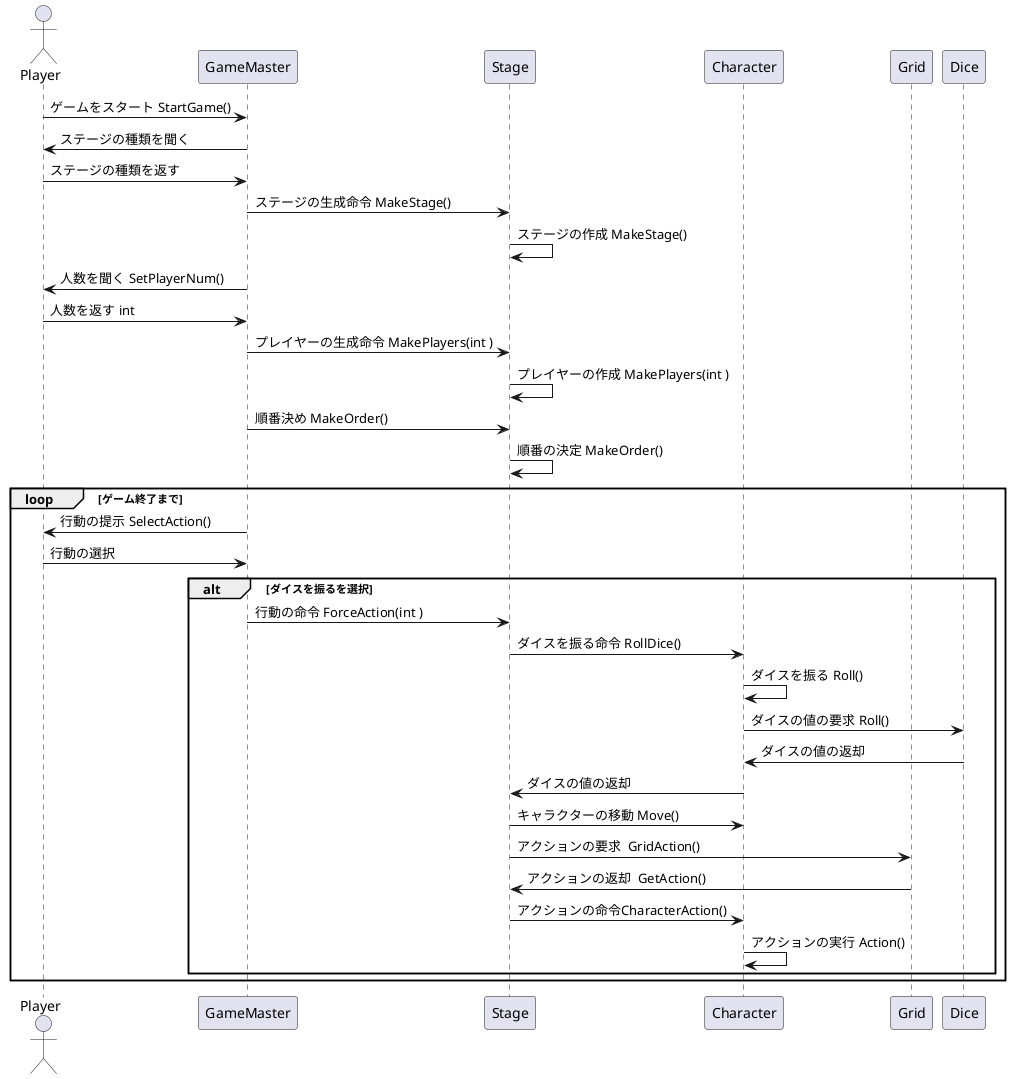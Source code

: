 ﻿@startuml
actor Player
participant GameMaster
participant Stage
participant Character
participant Grid
participant Dice

Player -> GameMaster : ゲームをスタート StartGame()
GameMaster -> Player: ステージの種類を聞く
Player -> GameMaster: ステージの種類を返す
GameMaster -> Stage : ステージの生成命令 MakeStage()
Stage -> Stage : ステージの作成 MakeStage()
GameMaster -> Player : 人数を聞く SetPlayerNum()
Player -> GameMaster : 人数を返す int
GameMaster -> Stage : プレイヤーの生成命令 MakePlayers(int )
Stage -> Stage : プレイヤーの作成 MakePlayers(int )
GameMaster -> Stage : 順番決め MakeOrder()
Stage -> Stage : 順番の決定 MakeOrder()
loop ゲーム終了まで
    GameMaster -> Player : 行動の提示 SelectAction()
    Player -> GameMaster : 行動の選択
    alt ダイスを振るを選択
        GameMaster -> Stage : 行動の命令 ForceAction(int ) 
        Stage -> Character : ダイスを振る命令 RollDice()
        Character -> Character : ダイスを振る Roll()
        Character -> Dice : ダイスの値の要求 Roll()
        Dice -> Character : ダイスの値の返却
        Character -> Stage : ダイスの値の返却
        Stage -> Character : キャラクターの移動 Move()
        Stage -> Grid : アクションの要求  GridAction()
        Grid -> Stage : アクションの返却  GetAction()
        Stage -> Character : アクションの命令CharacterAction()
        Character -> Character : アクションの実行 Action()
    end
end
@enduml